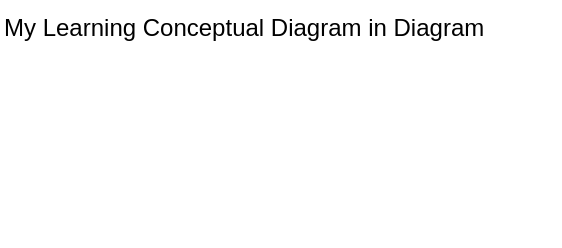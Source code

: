 <mxfile version="26.0.12">
  <diagram name="Page-1" id="sTimmqhI5IrXiOqcq_pK">
    <mxGraphModel dx="1050" dy="713" grid="1" gridSize="10" guides="1" tooltips="1" connect="1" arrows="1" fold="1" page="1" pageScale="1" pageWidth="850" pageHeight="1100" math="0" shadow="0">
      <root>
        <mxCell id="0" />
        <mxCell id="1" parent="0" />
        <mxCell id="sRn-QjWl17zxAMXv6LTc-1" value="My Learning Conceptual Diagram in Diagram" style="text;html=1;whiteSpace=wrap;overflow=hidden;rounded=0;" vertex="1" parent="1">
          <mxGeometry x="200" width="280" height="120" as="geometry" />
        </mxCell>
      </root>
    </mxGraphModel>
  </diagram>
</mxfile>
